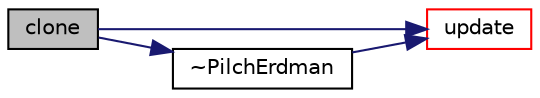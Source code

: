 digraph "clone"
{
  bgcolor="transparent";
  edge [fontname="Helvetica",fontsize="10",labelfontname="Helvetica",labelfontsize="10"];
  node [fontname="Helvetica",fontsize="10",shape=record];
  rankdir="LR";
  Node18 [label="clone",height=0.2,width=0.4,color="black", fillcolor="grey75", style="filled", fontcolor="black"];
  Node18 -> Node19 [color="midnightblue",fontsize="10",style="solid",fontname="Helvetica"];
  Node19 [label="update",height=0.2,width=0.4,color="red",URL="$a25697.html#af86a08f997bc779309ec7d00e914e292",tooltip="Update the parcel properties. "];
  Node18 -> Node28 [color="midnightblue",fontsize="10",style="solid",fontname="Helvetica"];
  Node28 [label="~PilchErdman",height=0.2,width=0.4,color="black",URL="$a25697.html#acd0b41249d38281e1c3fafdc5aa913ed",tooltip="Destructor. "];
  Node28 -> Node19 [color="midnightblue",fontsize="10",style="solid",fontname="Helvetica"];
}
